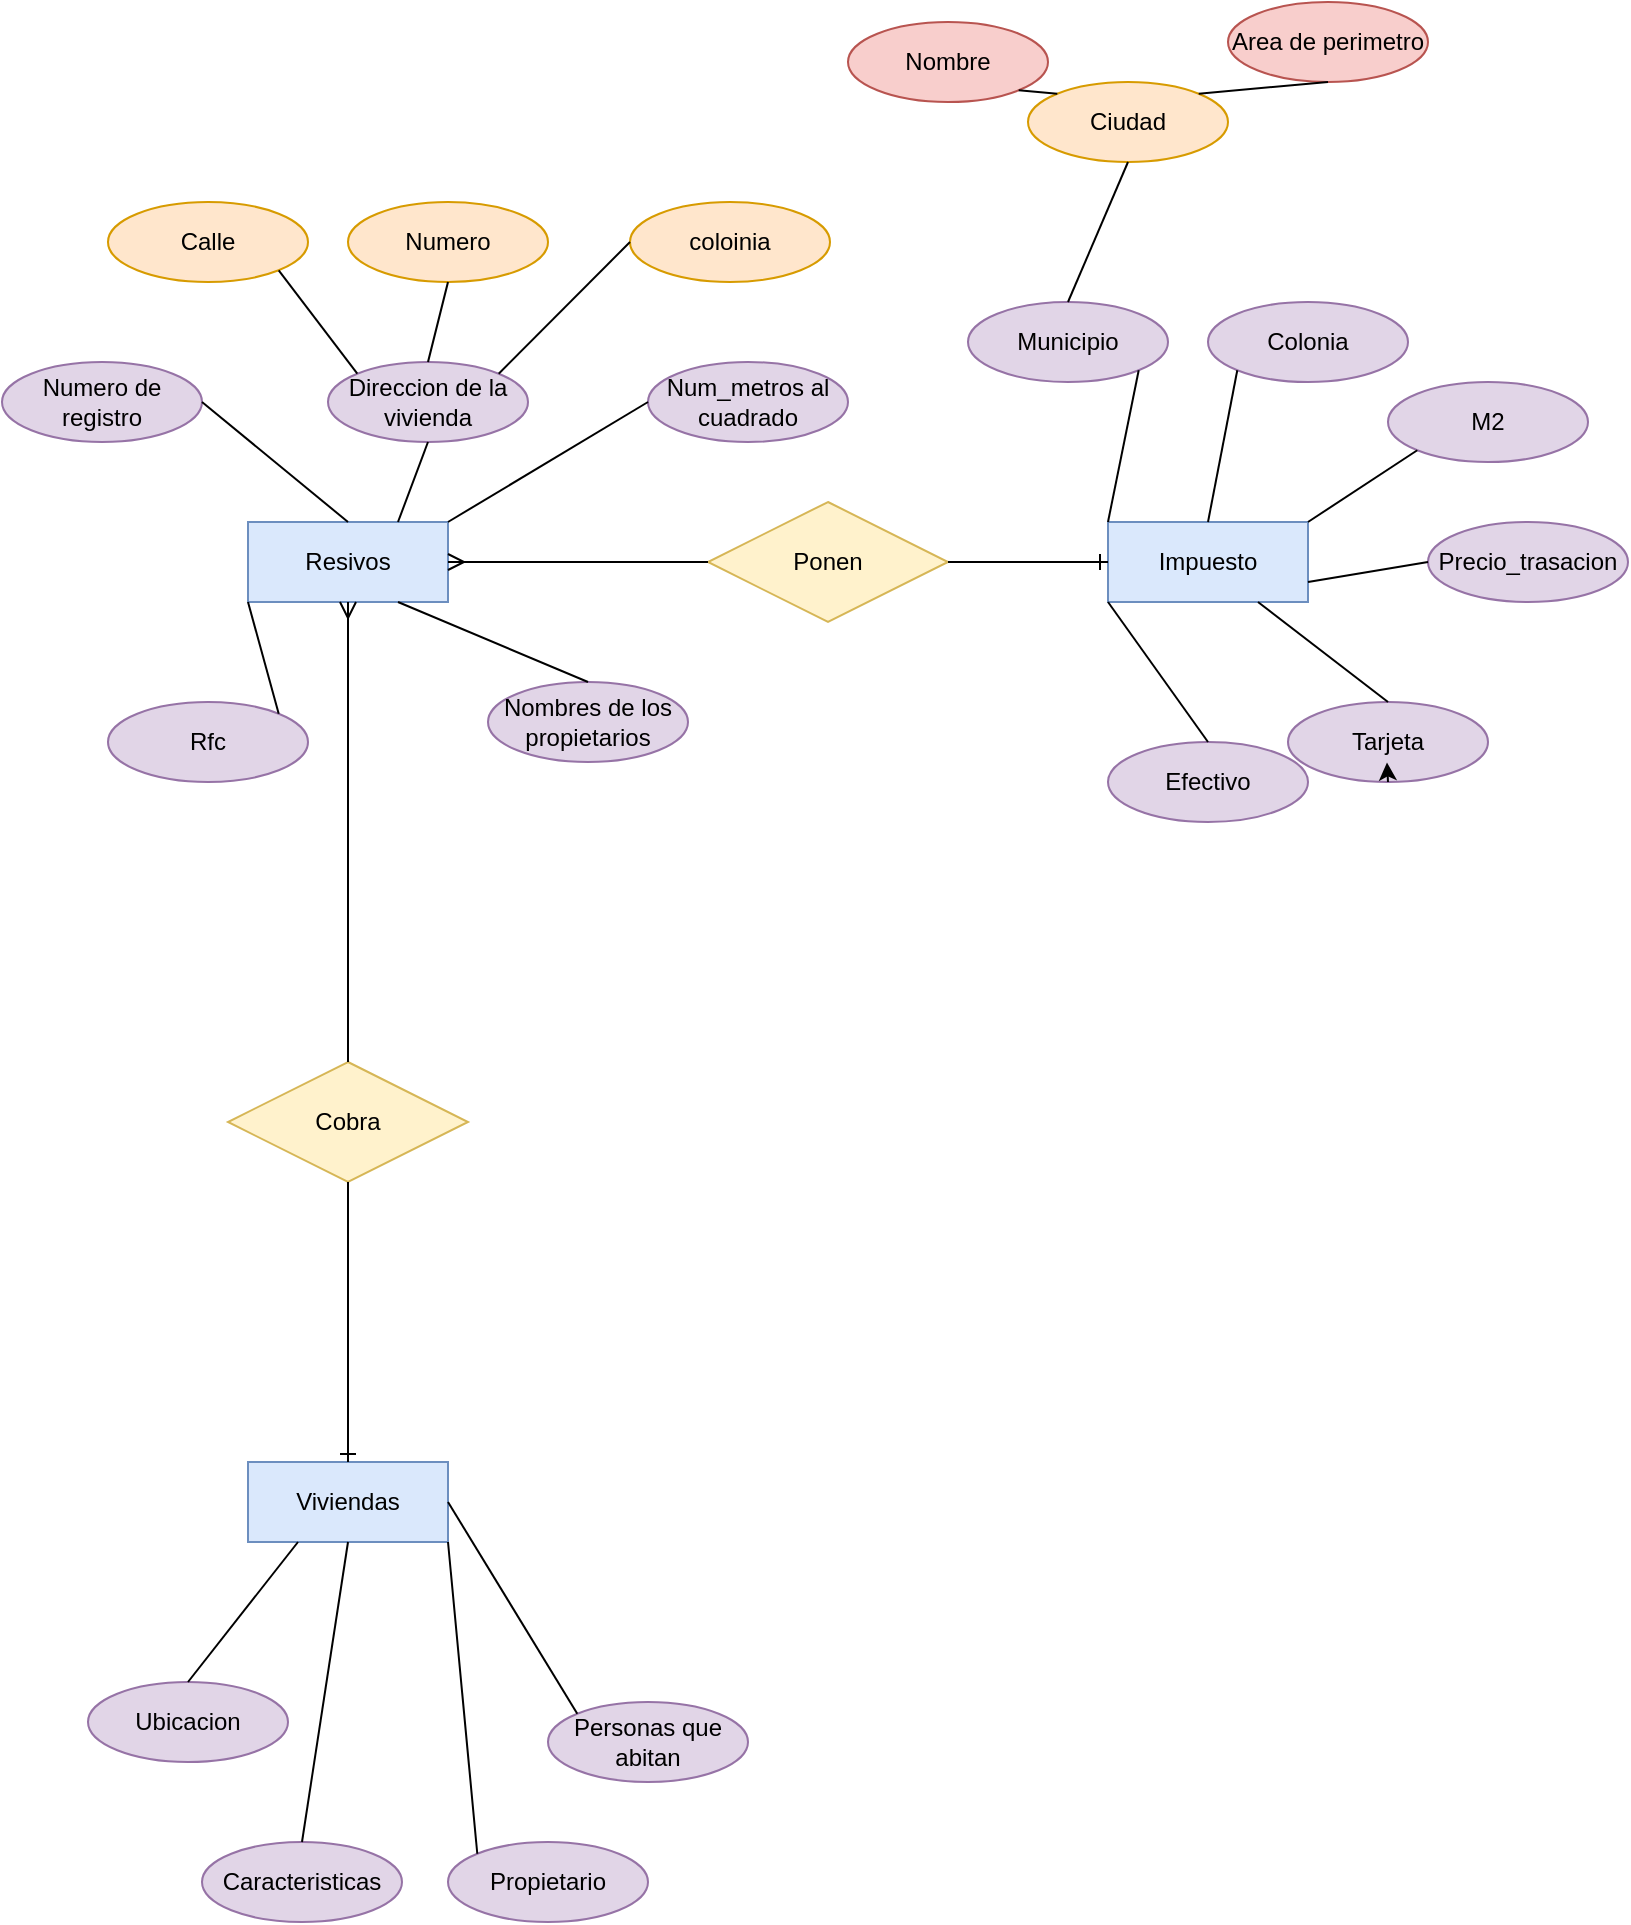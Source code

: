<mxfile version="28.2.5">
  <diagram name="Página-1" id="DKzVSBEfAT9wJZPkGja6">
    <mxGraphModel dx="562" dy="749" grid="1" gridSize="10" guides="1" tooltips="1" connect="1" arrows="1" fold="1" page="1" pageScale="1" pageWidth="827" pageHeight="1169" math="0" shadow="0">
      <root>
        <mxCell id="0" />
        <mxCell id="1" parent="0" />
        <mxCell id="FraqzUx0wvIa7iECId8c-2" value="Viviendas" style="whiteSpace=wrap;html=1;align=center;fillColor=#dae8fc;strokeColor=#6c8ebf;" vertex="1" parent="1">
          <mxGeometry x="950" y="740" width="100" height="40" as="geometry" />
        </mxCell>
        <mxCell id="FraqzUx0wvIa7iECId8c-3" value="Caracteristicas" style="ellipse;whiteSpace=wrap;html=1;align=center;fillColor=#e1d5e7;strokeColor=#9673a6;" vertex="1" parent="1">
          <mxGeometry x="927" y="930" width="100" height="40" as="geometry" />
        </mxCell>
        <mxCell id="FraqzUx0wvIa7iECId8c-4" value="Ubicacion" style="ellipse;whiteSpace=wrap;html=1;align=center;fillColor=#e1d5e7;strokeColor=#9673a6;" vertex="1" parent="1">
          <mxGeometry x="870" y="850" width="100" height="40" as="geometry" />
        </mxCell>
        <mxCell id="FraqzUx0wvIa7iECId8c-6" value="Personas que abitan" style="ellipse;whiteSpace=wrap;html=1;align=center;fillColor=#e1d5e7;strokeColor=#9673a6;" vertex="1" parent="1">
          <mxGeometry x="1100" y="860" width="100" height="40" as="geometry" />
        </mxCell>
        <mxCell id="FraqzUx0wvIa7iECId8c-7" value="Cobra" style="shape=rhombus;perimeter=rhombusPerimeter;whiteSpace=wrap;html=1;align=center;fillColor=#fff2cc;strokeColor=#d6b656;" vertex="1" parent="1">
          <mxGeometry x="940" y="540" width="120" height="60" as="geometry" />
        </mxCell>
        <mxCell id="FraqzUx0wvIa7iECId8c-8" value="Resivos" style="whiteSpace=wrap;html=1;align=center;fillColor=#dae8fc;strokeColor=#6c8ebf;" vertex="1" parent="1">
          <mxGeometry x="950" y="270" width="100" height="40" as="geometry" />
        </mxCell>
        <mxCell id="FraqzUx0wvIa7iECId8c-9" value="Numero de registro" style="ellipse;whiteSpace=wrap;html=1;align=center;fillColor=#e1d5e7;strokeColor=#9673a6;" vertex="1" parent="1">
          <mxGeometry x="827" y="190" width="100" height="40" as="geometry" />
        </mxCell>
        <mxCell id="FraqzUx0wvIa7iECId8c-10" value="Direccion de la vivienda" style="ellipse;whiteSpace=wrap;html=1;align=center;fillColor=#e1d5e7;strokeColor=#9673a6;" vertex="1" parent="1">
          <mxGeometry x="990" y="190" width="100" height="40" as="geometry" />
        </mxCell>
        <mxCell id="FraqzUx0wvIa7iECId8c-11" value="Calle" style="ellipse;whiteSpace=wrap;html=1;align=center;fillColor=#ffe6cc;strokeColor=#d79b00;" vertex="1" parent="1">
          <mxGeometry x="880" y="110" width="100" height="40" as="geometry" />
        </mxCell>
        <mxCell id="FraqzUx0wvIa7iECId8c-12" value="Numero" style="ellipse;whiteSpace=wrap;html=1;align=center;fillColor=#ffe6cc;strokeColor=#d79b00;" vertex="1" parent="1">
          <mxGeometry x="1000" y="110" width="100" height="40" as="geometry" />
        </mxCell>
        <mxCell id="FraqzUx0wvIa7iECId8c-13" value="coloinia" style="ellipse;whiteSpace=wrap;html=1;align=center;fillColor=#ffe6cc;strokeColor=#d79b00;" vertex="1" parent="1">
          <mxGeometry x="1141" y="110" width="100" height="40" as="geometry" />
        </mxCell>
        <mxCell id="FraqzUx0wvIa7iECId8c-14" value="Num_metros al cuadrado" style="ellipse;whiteSpace=wrap;html=1;align=center;fillColor=#e1d5e7;strokeColor=#9673a6;" vertex="1" parent="1">
          <mxGeometry x="1150" y="190" width="100" height="40" as="geometry" />
        </mxCell>
        <mxCell id="FraqzUx0wvIa7iECId8c-15" value="Rfc" style="ellipse;whiteSpace=wrap;html=1;align=center;fillColor=#e1d5e7;strokeColor=#9673a6;" vertex="1" parent="1">
          <mxGeometry x="880" y="360" width="100" height="40" as="geometry" />
        </mxCell>
        <mxCell id="FraqzUx0wvIa7iECId8c-16" value="Nombres de los propietarios" style="ellipse;whiteSpace=wrap;html=1;align=center;fillColor=#e1d5e7;strokeColor=#9673a6;" vertex="1" parent="1">
          <mxGeometry x="1070" y="350" width="100" height="40" as="geometry" />
        </mxCell>
        <mxCell id="FraqzUx0wvIa7iECId8c-18" value="Impuesto" style="whiteSpace=wrap;html=1;align=center;fillColor=#dae8fc;strokeColor=#6c8ebf;" vertex="1" parent="1">
          <mxGeometry x="1380" y="270" width="100" height="40" as="geometry" />
        </mxCell>
        <mxCell id="FraqzUx0wvIa7iECId8c-19" value="Ponen" style="shape=rhombus;perimeter=rhombusPerimeter;whiteSpace=wrap;html=1;align=center;fillColor=#fff2cc;strokeColor=#d6b656;" vertex="1" parent="1">
          <mxGeometry x="1180" y="260" width="120" height="60" as="geometry" />
        </mxCell>
        <mxCell id="FraqzUx0wvIa7iECId8c-20" value="" style="endArrow=none;html=1;rounded=0;exitX=1;exitY=0.5;exitDx=0;exitDy=0;entryX=0;entryY=0;entryDx=0;entryDy=0;" edge="1" parent="1" source="FraqzUx0wvIa7iECId8c-2" target="FraqzUx0wvIa7iECId8c-6">
          <mxGeometry relative="1" as="geometry">
            <mxPoint x="520" y="240" as="sourcePoint" />
            <mxPoint x="680" y="240" as="targetPoint" />
          </mxGeometry>
        </mxCell>
        <mxCell id="FraqzUx0wvIa7iECId8c-22" value="" style="endArrow=none;html=1;rounded=0;exitX=0.5;exitY=0;exitDx=0;exitDy=0;entryX=0.25;entryY=1;entryDx=0;entryDy=0;" edge="1" parent="1" source="FraqzUx0wvIa7iECId8c-4" target="FraqzUx0wvIa7iECId8c-2">
          <mxGeometry relative="1" as="geometry">
            <mxPoint x="660" y="380" as="sourcePoint" />
            <mxPoint x="820" y="380" as="targetPoint" />
          </mxGeometry>
        </mxCell>
        <mxCell id="FraqzUx0wvIa7iECId8c-23" value="" style="endArrow=none;html=1;rounded=0;exitX=0.5;exitY=0;exitDx=0;exitDy=0;entryX=0.5;entryY=1;entryDx=0;entryDy=0;" edge="1" parent="1" source="FraqzUx0wvIa7iECId8c-3" target="FraqzUx0wvIa7iECId8c-2">
          <mxGeometry relative="1" as="geometry">
            <mxPoint x="660" y="380" as="sourcePoint" />
            <mxPoint x="820" y="380" as="targetPoint" />
          </mxGeometry>
        </mxCell>
        <mxCell id="FraqzUx0wvIa7iECId8c-25" value="" style="fontSize=12;html=1;endArrow=ERone;endFill=1;rounded=0;entryX=0.5;entryY=0;entryDx=0;entryDy=0;exitX=0.5;exitY=1;exitDx=0;exitDy=0;" edge="1" parent="1" source="FraqzUx0wvIa7iECId8c-7" target="FraqzUx0wvIa7iECId8c-2">
          <mxGeometry width="100" height="100" relative="1" as="geometry">
            <mxPoint x="490" y="460" as="sourcePoint" />
            <mxPoint x="590" y="360" as="targetPoint" />
          </mxGeometry>
        </mxCell>
        <mxCell id="FraqzUx0wvIa7iECId8c-26" value="" style="fontSize=12;html=1;endArrow=ERmany;rounded=0;entryX=0.5;entryY=1;entryDx=0;entryDy=0;exitX=0.5;exitY=0;exitDx=0;exitDy=0;" edge="1" parent="1" source="FraqzUx0wvIa7iECId8c-7" target="FraqzUx0wvIa7iECId8c-8">
          <mxGeometry width="100" height="100" relative="1" as="geometry">
            <mxPoint x="740" y="400" as="sourcePoint" />
            <mxPoint x="840" y="300" as="targetPoint" />
          </mxGeometry>
        </mxCell>
        <mxCell id="FraqzUx0wvIa7iECId8c-27" value="" style="endArrow=none;html=1;rounded=0;exitX=1;exitY=0;exitDx=0;exitDy=0;entryX=0;entryY=1;entryDx=0;entryDy=0;" edge="1" parent="1" source="FraqzUx0wvIa7iECId8c-15" target="FraqzUx0wvIa7iECId8c-8">
          <mxGeometry relative="1" as="geometry">
            <mxPoint x="860" y="520" as="sourcePoint" />
            <mxPoint x="1020" y="520" as="targetPoint" />
          </mxGeometry>
        </mxCell>
        <mxCell id="FraqzUx0wvIa7iECId8c-28" value="" style="endArrow=none;html=1;rounded=0;exitX=0.75;exitY=1;exitDx=0;exitDy=0;entryX=0.5;entryY=0;entryDx=0;entryDy=0;" edge="1" parent="1" source="FraqzUx0wvIa7iECId8c-8" target="FraqzUx0wvIa7iECId8c-16">
          <mxGeometry relative="1" as="geometry">
            <mxPoint x="1000" y="400" as="sourcePoint" />
            <mxPoint x="1160" y="400" as="targetPoint" />
          </mxGeometry>
        </mxCell>
        <mxCell id="FraqzUx0wvIa7iECId8c-29" value="" style="endArrow=none;html=1;rounded=0;exitX=1;exitY=0.5;exitDx=0;exitDy=0;entryX=0.5;entryY=0;entryDx=0;entryDy=0;" edge="1" parent="1" source="FraqzUx0wvIa7iECId8c-9" target="FraqzUx0wvIa7iECId8c-8">
          <mxGeometry relative="1" as="geometry">
            <mxPoint x="1000" y="400" as="sourcePoint" />
            <mxPoint x="1160" y="400" as="targetPoint" />
          </mxGeometry>
        </mxCell>
        <mxCell id="FraqzUx0wvIa7iECId8c-30" value="" style="endArrow=none;html=1;rounded=0;entryX=0.5;entryY=1;entryDx=0;entryDy=0;exitX=0.75;exitY=0;exitDx=0;exitDy=0;" edge="1" parent="1" source="FraqzUx0wvIa7iECId8c-8" target="FraqzUx0wvIa7iECId8c-10">
          <mxGeometry relative="1" as="geometry">
            <mxPoint x="1000" y="400" as="sourcePoint" />
            <mxPoint x="1160" y="400" as="targetPoint" />
          </mxGeometry>
        </mxCell>
        <mxCell id="FraqzUx0wvIa7iECId8c-31" value="" style="endArrow=none;html=1;rounded=0;entryX=0;entryY=0.5;entryDx=0;entryDy=0;exitX=1;exitY=0;exitDx=0;exitDy=0;" edge="1" parent="1" source="FraqzUx0wvIa7iECId8c-8" target="FraqzUx0wvIa7iECId8c-14">
          <mxGeometry relative="1" as="geometry">
            <mxPoint x="1000" y="400" as="sourcePoint" />
            <mxPoint x="1160" y="400" as="targetPoint" />
          </mxGeometry>
        </mxCell>
        <mxCell id="FraqzUx0wvIa7iECId8c-32" value="" style="endArrow=none;html=1;rounded=0;entryX=0.5;entryY=1;entryDx=0;entryDy=0;exitX=0.5;exitY=0;exitDx=0;exitDy=0;" edge="1" parent="1" source="FraqzUx0wvIa7iECId8c-10" target="FraqzUx0wvIa7iECId8c-12">
          <mxGeometry relative="1" as="geometry">
            <mxPoint x="1000" y="400" as="sourcePoint" />
            <mxPoint x="1160" y="400" as="targetPoint" />
          </mxGeometry>
        </mxCell>
        <mxCell id="FraqzUx0wvIa7iECId8c-33" value="" style="endArrow=none;html=1;rounded=0;exitX=1;exitY=1;exitDx=0;exitDy=0;entryX=0;entryY=0;entryDx=0;entryDy=0;" edge="1" parent="1" source="FraqzUx0wvIa7iECId8c-11" target="FraqzUx0wvIa7iECId8c-10">
          <mxGeometry relative="1" as="geometry">
            <mxPoint x="940" y="450" as="sourcePoint" />
            <mxPoint x="1100" y="450" as="targetPoint" />
          </mxGeometry>
        </mxCell>
        <mxCell id="FraqzUx0wvIa7iECId8c-34" value="" style="endArrow=none;html=1;rounded=0;entryX=0;entryY=0.5;entryDx=0;entryDy=0;exitX=1;exitY=0;exitDx=0;exitDy=0;" edge="1" parent="1" source="FraqzUx0wvIa7iECId8c-10" target="FraqzUx0wvIa7iECId8c-13">
          <mxGeometry relative="1" as="geometry">
            <mxPoint x="1090" y="170" as="sourcePoint" />
            <mxPoint x="1160" y="400" as="targetPoint" />
          </mxGeometry>
        </mxCell>
        <mxCell id="FraqzUx0wvIa7iECId8c-36" value="" style="edgeStyle=entityRelationEdgeStyle;fontSize=12;html=1;endArrow=ERone;endFill=1;rounded=0;entryX=0;entryY=0.5;entryDx=0;entryDy=0;exitX=1;exitY=0.5;exitDx=0;exitDy=0;" edge="1" parent="1" source="FraqzUx0wvIa7iECId8c-19" target="FraqzUx0wvIa7iECId8c-18">
          <mxGeometry width="100" height="100" relative="1" as="geometry">
            <mxPoint x="980" y="450" as="sourcePoint" />
            <mxPoint x="1080" y="350" as="targetPoint" />
          </mxGeometry>
        </mxCell>
        <mxCell id="FraqzUx0wvIa7iECId8c-38" value="" style="edgeStyle=entityRelationEdgeStyle;fontSize=12;html=1;endArrow=ERmany;rounded=0;entryX=1;entryY=0.5;entryDx=0;entryDy=0;exitX=0;exitY=0.5;exitDx=0;exitDy=0;" edge="1" parent="1" source="FraqzUx0wvIa7iECId8c-19" target="FraqzUx0wvIa7iECId8c-8">
          <mxGeometry width="100" height="100" relative="1" as="geometry">
            <mxPoint x="980" y="450" as="sourcePoint" />
            <mxPoint x="1080" y="350" as="targetPoint" />
          </mxGeometry>
        </mxCell>
        <mxCell id="FraqzUx0wvIa7iECId8c-39" value="Municipio" style="ellipse;whiteSpace=wrap;html=1;align=center;fillColor=#e1d5e7;strokeColor=#9673a6;" vertex="1" parent="1">
          <mxGeometry x="1310" y="160" width="100" height="40" as="geometry" />
        </mxCell>
        <mxCell id="FraqzUx0wvIa7iECId8c-43" value="Colonia" style="ellipse;whiteSpace=wrap;html=1;align=center;fillColor=#e1d5e7;strokeColor=#9673a6;" vertex="1" parent="1">
          <mxGeometry x="1430" y="160" width="100" height="40" as="geometry" />
        </mxCell>
        <mxCell id="FraqzUx0wvIa7iECId8c-44" value="M2" style="ellipse;whiteSpace=wrap;html=1;align=center;fillColor=#e1d5e7;strokeColor=#9673a6;" vertex="1" parent="1">
          <mxGeometry x="1520" y="200" width="100" height="40" as="geometry" />
        </mxCell>
        <mxCell id="FraqzUx0wvIa7iECId8c-45" value="Precio_trasacion" style="ellipse;whiteSpace=wrap;html=1;align=center;fillColor=#e1d5e7;strokeColor=#9673a6;" vertex="1" parent="1">
          <mxGeometry x="1540" y="270" width="100" height="40" as="geometry" />
        </mxCell>
        <mxCell id="FraqzUx0wvIa7iECId8c-46" value="" style="endArrow=none;html=1;rounded=0;entryX=1;entryY=1;entryDx=0;entryDy=0;exitX=0;exitY=0;exitDx=0;exitDy=0;" edge="1" parent="1" source="FraqzUx0wvIa7iECId8c-18" target="FraqzUx0wvIa7iECId8c-39">
          <mxGeometry relative="1" as="geometry">
            <mxPoint x="1430" y="400" as="sourcePoint" />
            <mxPoint x="1590" y="400" as="targetPoint" />
          </mxGeometry>
        </mxCell>
        <mxCell id="FraqzUx0wvIa7iECId8c-47" value="" style="endArrow=none;html=1;rounded=0;exitX=0;exitY=1;exitDx=0;exitDy=0;entryX=0.5;entryY=0;entryDx=0;entryDy=0;" edge="1" parent="1" source="FraqzUx0wvIa7iECId8c-43" target="FraqzUx0wvIa7iECId8c-18">
          <mxGeometry relative="1" as="geometry">
            <mxPoint x="1480" y="230" as="sourcePoint" />
            <mxPoint x="1640" y="230" as="targetPoint" />
          </mxGeometry>
        </mxCell>
        <mxCell id="FraqzUx0wvIa7iECId8c-48" value="" style="endArrow=none;html=1;rounded=0;entryX=0;entryY=1;entryDx=0;entryDy=0;exitX=1;exitY=0;exitDx=0;exitDy=0;" edge="1" parent="1" source="FraqzUx0wvIa7iECId8c-18" target="FraqzUx0wvIa7iECId8c-44">
          <mxGeometry relative="1" as="geometry">
            <mxPoint x="1380" y="450" as="sourcePoint" />
            <mxPoint x="1540" y="450" as="targetPoint" />
          </mxGeometry>
        </mxCell>
        <mxCell id="FraqzUx0wvIa7iECId8c-49" value="" style="endArrow=none;html=1;rounded=0;exitX=1;exitY=0.75;exitDx=0;exitDy=0;entryX=0;entryY=0.5;entryDx=0;entryDy=0;" edge="1" parent="1" source="FraqzUx0wvIa7iECId8c-18" target="FraqzUx0wvIa7iECId8c-45">
          <mxGeometry relative="1" as="geometry">
            <mxPoint x="1430" y="440" as="sourcePoint" />
            <mxPoint x="1590" y="440" as="targetPoint" />
          </mxGeometry>
        </mxCell>
        <mxCell id="FraqzUx0wvIa7iECId8c-50" value="Ciudad" style="ellipse;whiteSpace=wrap;html=1;align=center;fillColor=#ffe6cc;strokeColor=#d79b00;" vertex="1" parent="1">
          <mxGeometry x="1340" y="50" width="100" height="40" as="geometry" />
        </mxCell>
        <mxCell id="FraqzUx0wvIa7iECId8c-51" value="Nombre" style="ellipse;whiteSpace=wrap;html=1;align=center;fillColor=#f8cecc;strokeColor=#b85450;" vertex="1" parent="1">
          <mxGeometry x="1250" y="20" width="100" height="40" as="geometry" />
        </mxCell>
        <mxCell id="FraqzUx0wvIa7iECId8c-52" value="Area de perimetro" style="ellipse;whiteSpace=wrap;html=1;align=center;fillColor=#f8cecc;strokeColor=#b85450;" vertex="1" parent="1">
          <mxGeometry x="1440" y="10" width="100" height="40" as="geometry" />
        </mxCell>
        <mxCell id="FraqzUx0wvIa7iECId8c-53" value="" style="endArrow=none;html=1;rounded=0;exitX=0.5;exitY=1;exitDx=0;exitDy=0;entryX=0.5;entryY=0;entryDx=0;entryDy=0;" edge="1" parent="1" source="FraqzUx0wvIa7iECId8c-50" target="FraqzUx0wvIa7iECId8c-39">
          <mxGeometry relative="1" as="geometry">
            <mxPoint x="1280" y="120" as="sourcePoint" />
            <mxPoint x="1440" y="120" as="targetPoint" />
          </mxGeometry>
        </mxCell>
        <mxCell id="FraqzUx0wvIa7iECId8c-54" value="" style="endArrow=none;html=1;rounded=0;exitX=1;exitY=1;exitDx=0;exitDy=0;entryX=0;entryY=0;entryDx=0;entryDy=0;" edge="1" parent="1" source="FraqzUx0wvIa7iECId8c-51" target="FraqzUx0wvIa7iECId8c-50">
          <mxGeometry relative="1" as="geometry">
            <mxPoint x="1230" y="50" as="sourcePoint" />
            <mxPoint x="1390" y="50" as="targetPoint" />
          </mxGeometry>
        </mxCell>
        <mxCell id="FraqzUx0wvIa7iECId8c-55" value="" style="endArrow=none;html=1;rounded=0;exitX=1;exitY=0;exitDx=0;exitDy=0;entryX=0.5;entryY=1;entryDx=0;entryDy=0;" edge="1" parent="1" source="FraqzUx0wvIa7iECId8c-50" target="FraqzUx0wvIa7iECId8c-52">
          <mxGeometry relative="1" as="geometry">
            <mxPoint x="1460" y="20" as="sourcePoint" />
            <mxPoint x="1620" y="20" as="targetPoint" />
          </mxGeometry>
        </mxCell>
        <mxCell id="FraqzUx0wvIa7iECId8c-68" value="Efectivo" style="ellipse;whiteSpace=wrap;html=1;align=center;fillColor=#e1d5e7;strokeColor=#9673a6;" vertex="1" parent="1">
          <mxGeometry x="1380" y="380" width="100" height="40" as="geometry" />
        </mxCell>
        <mxCell id="FraqzUx0wvIa7iECId8c-69" value="Tarjeta" style="ellipse;whiteSpace=wrap;html=1;align=center;fillColor=#e1d5e7;strokeColor=#9673a6;" vertex="1" parent="1">
          <mxGeometry x="1470" y="360" width="100" height="40" as="geometry" />
        </mxCell>
        <mxCell id="FraqzUx0wvIa7iECId8c-70" value="Propietario" style="ellipse;whiteSpace=wrap;html=1;align=center;fillColor=#e1d5e7;strokeColor=#9673a6;" vertex="1" parent="1">
          <mxGeometry x="1050" y="930" width="100" height="40" as="geometry" />
        </mxCell>
        <mxCell id="FraqzUx0wvIa7iECId8c-71" value="" style="endArrow=none;html=1;rounded=0;exitX=1;exitY=1;exitDx=0;exitDy=0;entryX=0;entryY=0;entryDx=0;entryDy=0;" edge="1" parent="1" source="FraqzUx0wvIa7iECId8c-2" target="FraqzUx0wvIa7iECId8c-70">
          <mxGeometry relative="1" as="geometry">
            <mxPoint x="870" y="550" as="sourcePoint" />
            <mxPoint x="1030" y="550" as="targetPoint" />
          </mxGeometry>
        </mxCell>
        <mxCell id="FraqzUx0wvIa7iECId8c-72" value="" style="endArrow=none;html=1;rounded=0;exitX=0.5;exitY=0;exitDx=0;exitDy=0;entryX=0;entryY=1;entryDx=0;entryDy=0;" edge="1" parent="1" source="FraqzUx0wvIa7iECId8c-68" target="FraqzUx0wvIa7iECId8c-18">
          <mxGeometry relative="1" as="geometry">
            <mxPoint x="1300" y="360" as="sourcePoint" />
            <mxPoint x="1460" y="360" as="targetPoint" />
          </mxGeometry>
        </mxCell>
        <mxCell id="FraqzUx0wvIa7iECId8c-73" value="" style="endArrow=none;html=1;rounded=0;exitX=0.75;exitY=1;exitDx=0;exitDy=0;entryX=0.5;entryY=0;entryDx=0;entryDy=0;" edge="1" parent="1" source="FraqzUx0wvIa7iECId8c-18" target="FraqzUx0wvIa7iECId8c-69">
          <mxGeometry relative="1" as="geometry">
            <mxPoint x="1480" y="350" as="sourcePoint" />
            <mxPoint x="1640" y="350" as="targetPoint" />
          </mxGeometry>
        </mxCell>
        <mxCell id="FraqzUx0wvIa7iECId8c-74" style="edgeStyle=orthogonalEdgeStyle;rounded=0;orthogonalLoop=1;jettySize=auto;html=1;exitX=0.5;exitY=1;exitDx=0;exitDy=0;entryX=0.495;entryY=0.755;entryDx=0;entryDy=0;entryPerimeter=0;" edge="1" parent="1" source="FraqzUx0wvIa7iECId8c-69" target="FraqzUx0wvIa7iECId8c-69">
          <mxGeometry relative="1" as="geometry" />
        </mxCell>
      </root>
    </mxGraphModel>
  </diagram>
</mxfile>
